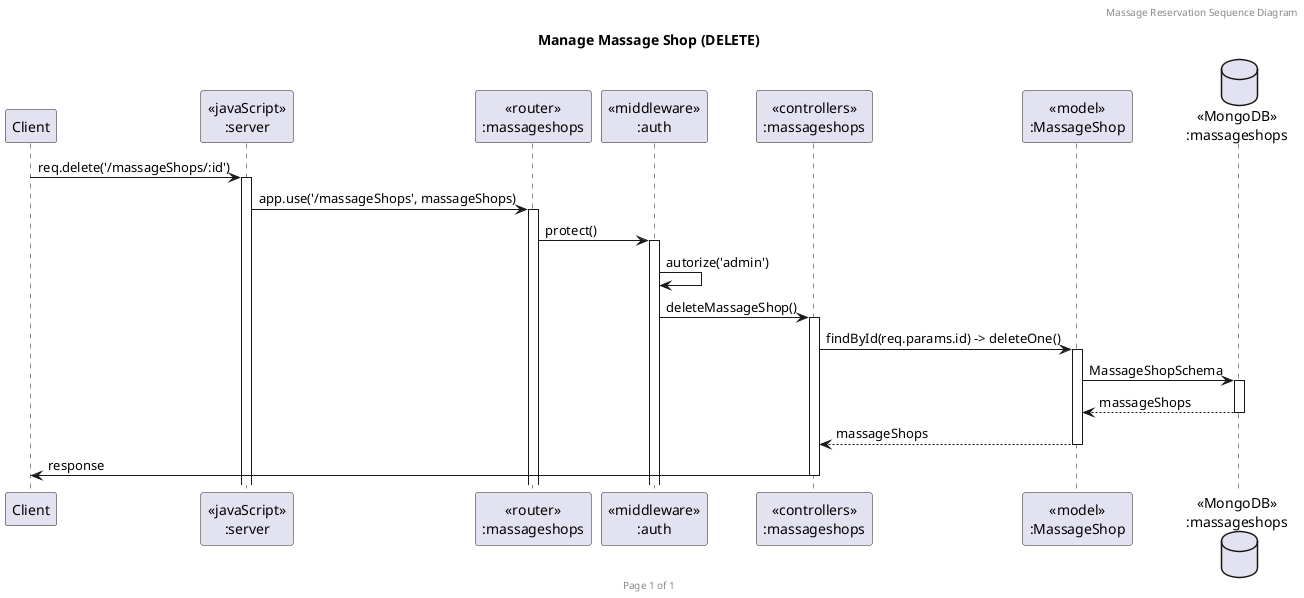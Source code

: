 @startuml Manage Massage Shop (DELETE)

header Massage Reservation Sequence Diagram
footer Page %page% of %lastpage%
title "Manage Massage Shop (DELETE)"

participant "Client" as client
participant "<<javaScript>>\n:server" as server
participant "<<router>>\n:massageshops" as routerMassageShops
participant "<<middleware>>\n:auth" as middlewareAuth
participant "<<controllers>>\n:massageshops" as controllersMassageShops
participant "<<model>>\n:MassageShop" as modelMassageShop
database "<<MongoDB>>\n:massageshops" as MassageShopsDatabase

client->server ++:req.delete('/massageShops/:id')
server->routerMassageShops ++:app.use('/massageShops', massageShops)
routerMassageShops->middlewareAuth ++:protect()
middlewareAuth -> middlewareAuth : autorize('admin')
middlewareAuth->controllersMassageShops ++:deleteMassageShop()
controllersMassageShops->modelMassageShop ++:findById(req.params.id) -> deleteOne()
modelMassageShop ->MassageShopsDatabase ++: MassageShopSchema
MassageShopsDatabase --> modelMassageShop --: massageShops
controllersMassageShops <-- modelMassageShop --:massageShops
controllersMassageShops->client --:response

@enduml
